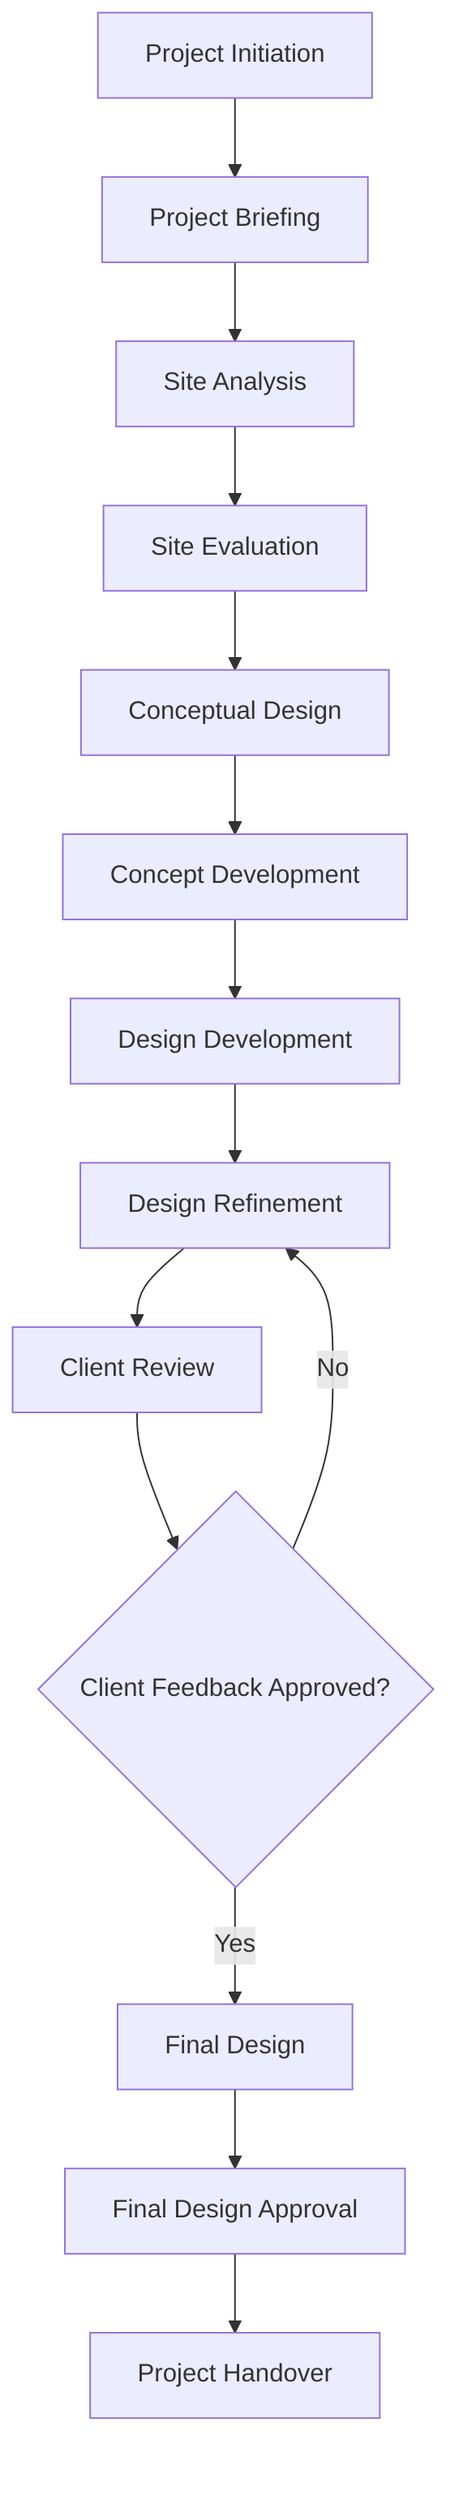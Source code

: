 flowchart TD
    A[Project Initiation] --> B[Project Briefing]
    B --> C[Site Analysis]
    C --> D[Site Evaluation]
    D --> E[Conceptual Design]
    E --> F[Concept Development]
    F --> G[Design Development]
    G --> H[Design Refinement]
    H --> I[Client Review]
    I --> J{Client Feedback Approved?}
    J -->|Yes| K[Final Design]
    J -->|No| H
    K --> L[Final Design Approval]
    L --> M[Project Handover]